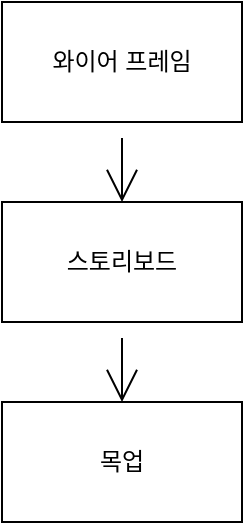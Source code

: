 <mxfile version="20.0.4" type="github">
  <diagram id="a_EQXI0sdLPc-mOJ1lvP" name="Page-1">
    <mxGraphModel dx="1743" dy="1339" grid="1" gridSize="10" guides="1" tooltips="1" connect="1" arrows="1" fold="1" page="0" pageScale="1" pageWidth="827" pageHeight="1169" math="0" shadow="0">
      <root>
        <mxCell id="0" />
        <mxCell id="1" parent="0" />
        <mxCell id="_GQWe4YFGjQs4GI5ivjN-6" style="edgeStyle=none;curved=1;rounded=0;orthogonalLoop=1;jettySize=auto;html=1;entryX=0.5;entryY=0;entryDx=0;entryDy=0;endArrow=open;startSize=14;endSize=14;sourcePerimeterSpacing=8;targetPerimeterSpacing=8;" edge="1" parent="1" source="_GQWe4YFGjQs4GI5ivjN-1" target="_GQWe4YFGjQs4GI5ivjN-2">
          <mxGeometry relative="1" as="geometry" />
        </mxCell>
        <mxCell id="_GQWe4YFGjQs4GI5ivjN-1" value="와이어 프레임" style="rounded=0;whiteSpace=wrap;html=1;hachureGap=4;" vertex="1" parent="1">
          <mxGeometry x="-210" y="-480" width="120" height="60" as="geometry" />
        </mxCell>
        <mxCell id="_GQWe4YFGjQs4GI5ivjN-7" style="edgeStyle=none;curved=1;rounded=0;orthogonalLoop=1;jettySize=auto;html=1;entryX=0.5;entryY=0;entryDx=0;entryDy=0;endArrow=open;startSize=14;endSize=14;sourcePerimeterSpacing=8;targetPerimeterSpacing=8;" edge="1" parent="1" source="_GQWe4YFGjQs4GI5ivjN-2" target="_GQWe4YFGjQs4GI5ivjN-3">
          <mxGeometry relative="1" as="geometry" />
        </mxCell>
        <mxCell id="_GQWe4YFGjQs4GI5ivjN-2" value="스토리보드" style="rounded=0;whiteSpace=wrap;html=1;hachureGap=4;" vertex="1" parent="1">
          <mxGeometry x="-210" y="-380" width="120" height="60" as="geometry" />
        </mxCell>
        <mxCell id="_GQWe4YFGjQs4GI5ivjN-3" value="목업" style="rounded=0;whiteSpace=wrap;html=1;hachureGap=4;" vertex="1" parent="1">
          <mxGeometry x="-210" y="-280" width="120" height="60" as="geometry" />
        </mxCell>
      </root>
    </mxGraphModel>
  </diagram>
</mxfile>
